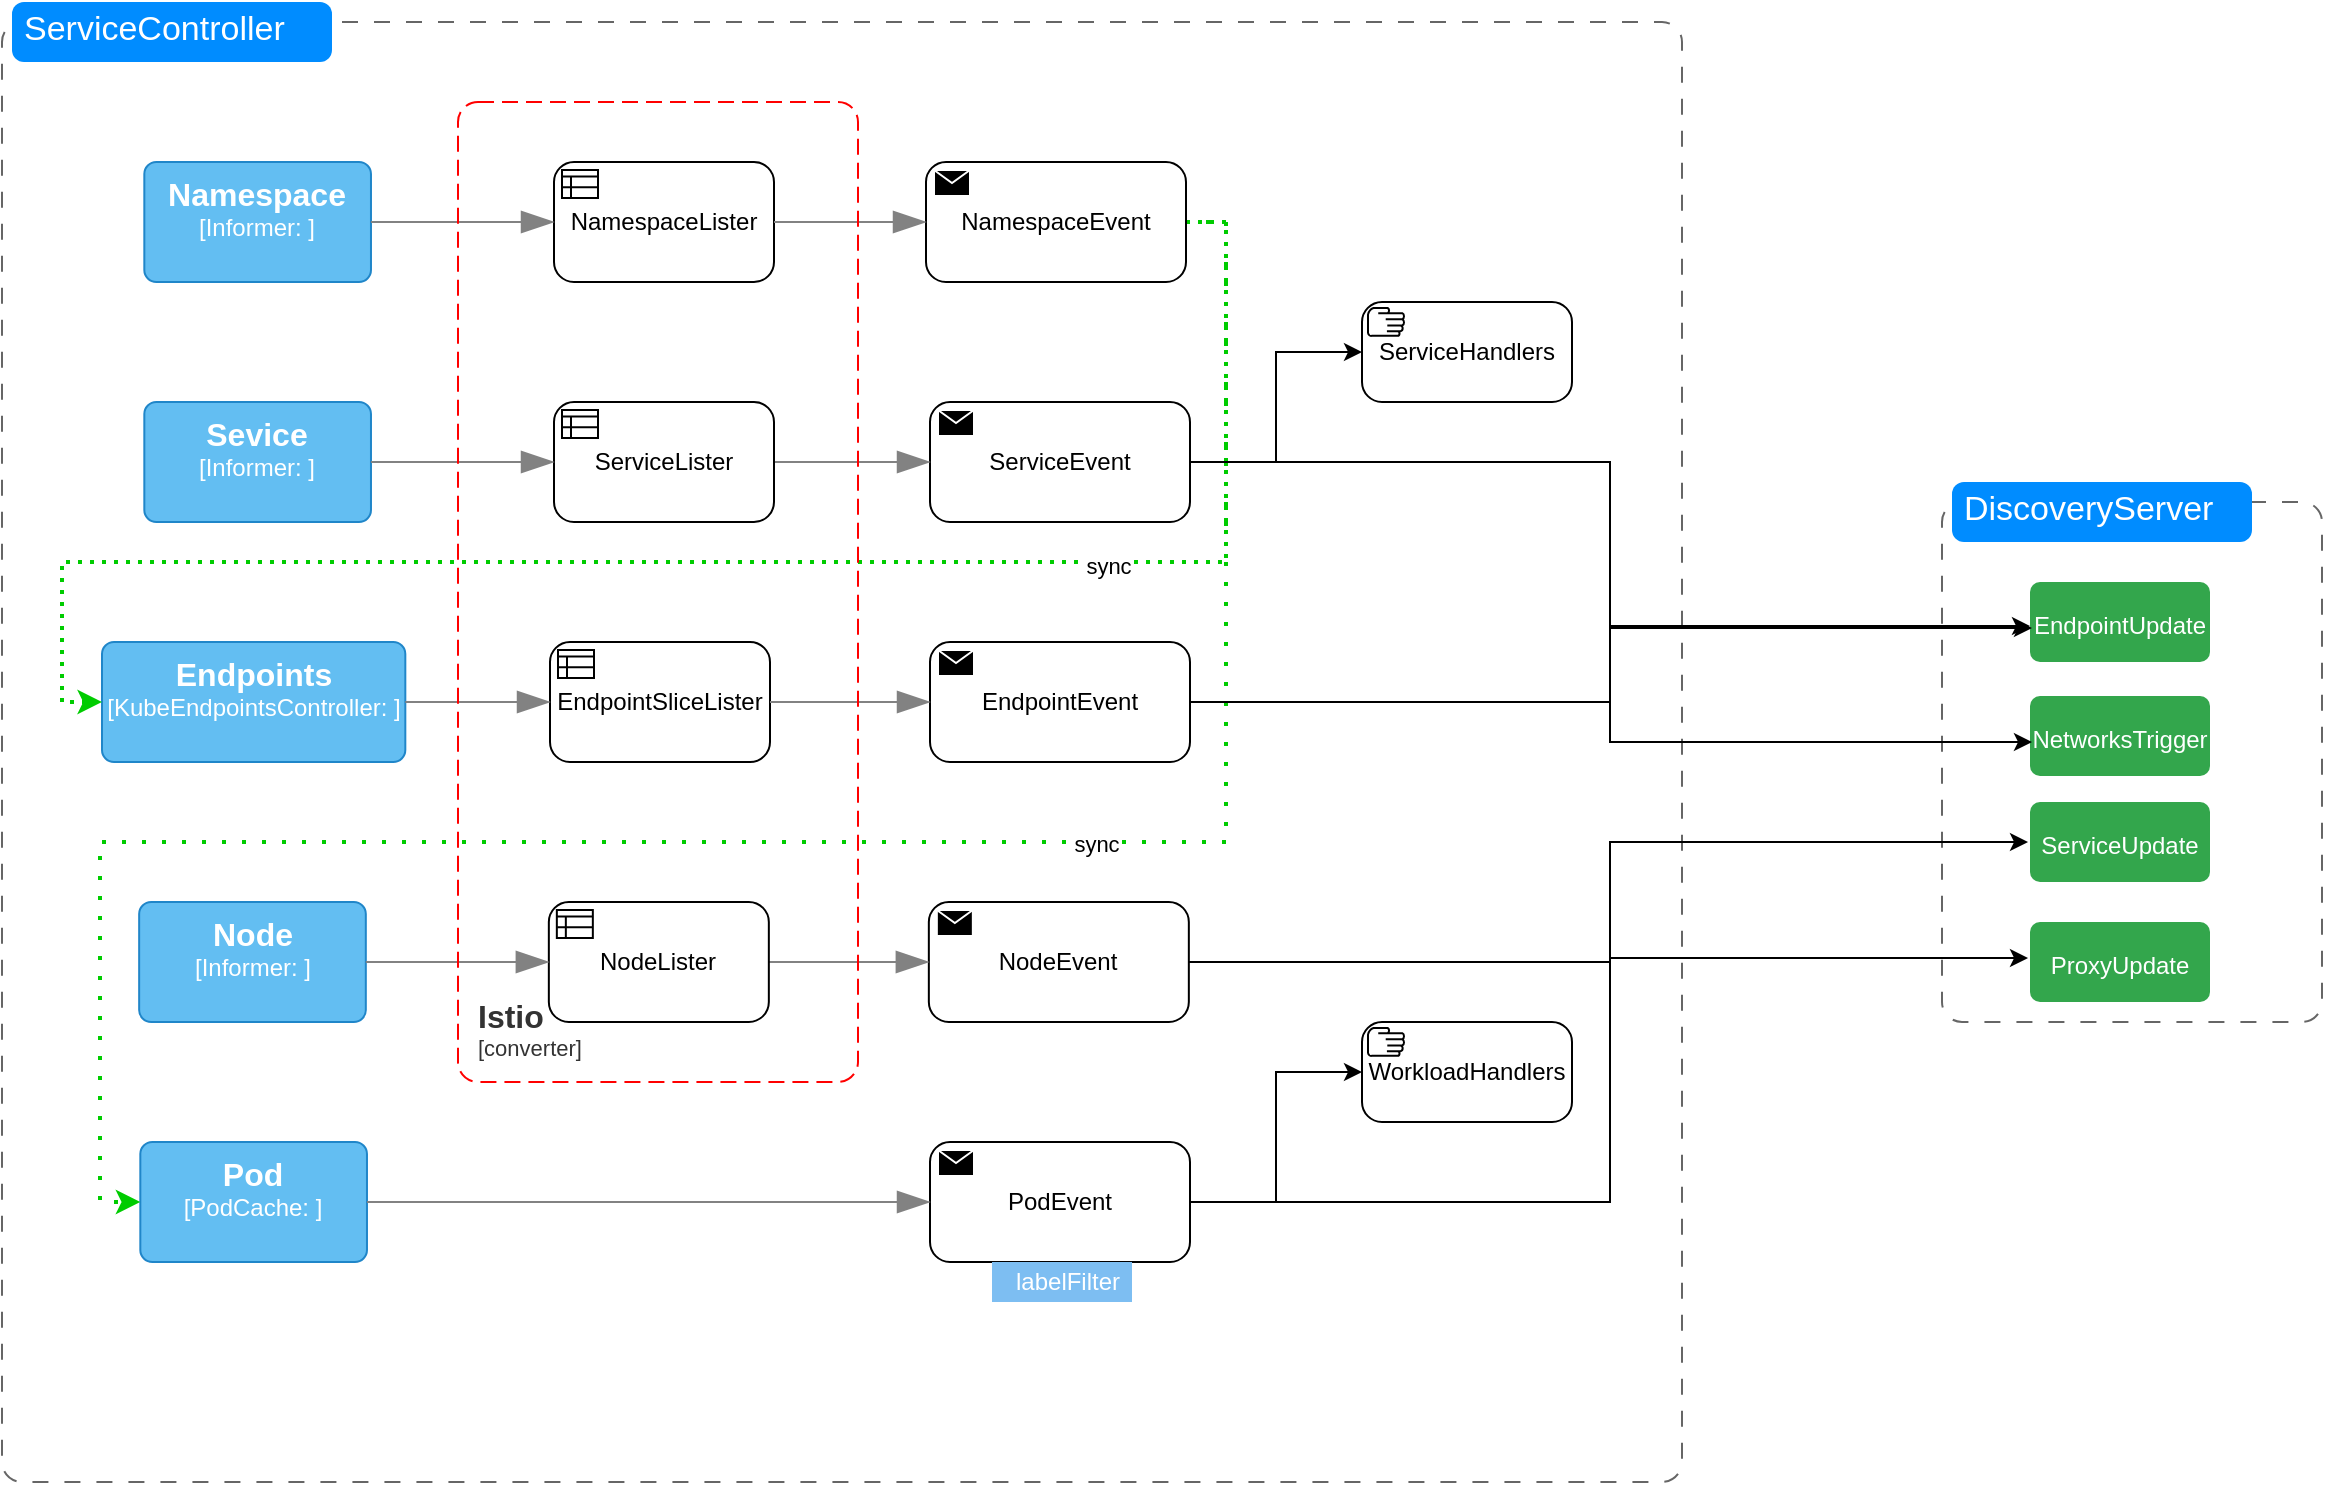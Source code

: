 <mxfile version="21.3.8" type="github">
  <diagram name="第 1 页" id="6w_RUWlSzRC_xdGTks5t">
    <mxGraphModel dx="1434" dy="796" grid="1" gridSize="10" guides="1" tooltips="1" connect="1" arrows="1" fold="1" page="1" pageScale="1" pageWidth="827" pageHeight="1169" math="0" shadow="0">
      <root>
        <mxCell id="0" />
        <mxCell id="1" parent="0" />
        <mxCell id="p8ZNJeQfTnOQerX0WRQx-1" value="" style="shape=mxgraph.mockup.containers.marginRect;rectMarginTop=10;strokeColor=#666666;strokeWidth=1;dashed=1;rounded=1;arcSize=5;recursiveResize=0;html=1;whiteSpace=wrap;rotatable=0;resizeHeight=1;resizeWidth=1;dashPattern=8 8;" parent="1" vertex="1">
          <mxGeometry x="30" y="50" width="840" height="740" as="geometry" />
        </mxCell>
        <mxCell id="p8ZNJeQfTnOQerX0WRQx-2" value="ServiceController" style="shape=rect;strokeColor=none;fillColor=#008cff;strokeWidth=1;dashed=0;rounded=1;arcSize=20;fontColor=#ffffff;fontSize=17;spacing=2;spacingTop=-2;align=left;autosize=1;spacingLeft=4;resizeWidth=0;resizeHeight=0;perimeter=none;html=1;whiteSpace=wrap;" parent="p8ZNJeQfTnOQerX0WRQx-1" vertex="1">
          <mxGeometry x="5" width="160" height="30" as="geometry" />
        </mxCell>
        <object placeholders="1" c4Name="Namespace" c4Type="Informer" c4Technology="" c4Description="" label="&lt;font style=&quot;font-size: 16px&quot;&gt;&lt;b&gt;%c4Name%&lt;/b&gt;&lt;/font&gt;&lt;div&gt;[%c4Type%: %c4Technology%]&lt;/div&gt;&lt;br&gt;&lt;div&gt;&lt;font style=&quot;font-size: 11px&quot;&gt;%c4Description%&lt;/font&gt;&lt;/div&gt;" id="p8ZNJeQfTnOQerX0WRQx-3">
          <mxCell style="rounded=1;whiteSpace=wrap;html=1;labelBackgroundColor=none;fillColor=#63BEF2;fontColor=#ffffff;align=center;arcSize=10;strokeColor=#2086C9;metaEdit=1;resizable=1;points=[[0.25,0,0],[0.5,0,0],[0.75,0,0],[1,0.25,0],[1,0.5,0],[1,0.75,0],[0.75,1,0],[0.5,1,0],[0.25,1,0],[0,0.75,0],[0,0.5,0],[0,0.25,0]];portConstraintRotation=0;recursiveResize=0;resizeWidth=1;resizeHeight=1;" parent="p8ZNJeQfTnOQerX0WRQx-1" vertex="1">
            <mxGeometry x="71.16" y="80" width="113.33" height="60" as="geometry" />
          </mxCell>
        </object>
        <object placeholders="1" c4Name="Sevice" c4Type="Informer" c4Technology="" c4Description="" label="&lt;font style=&quot;font-size: 16px&quot;&gt;&lt;b&gt;%c4Name%&lt;/b&gt;&lt;/font&gt;&lt;div&gt;[%c4Type%: %c4Technology%]&lt;/div&gt;&lt;br&gt;&lt;div&gt;&lt;font style=&quot;font-size: 11px&quot;&gt;%c4Description%&lt;/font&gt;&lt;/div&gt;" id="p8ZNJeQfTnOQerX0WRQx-4">
          <mxCell style="rounded=1;whiteSpace=wrap;html=1;labelBackgroundColor=none;fillColor=#63BEF2;fontColor=#ffffff;align=center;arcSize=10;strokeColor=#2086C9;metaEdit=1;resizable=1;points=[[0.25,0,0],[0.5,0,0],[0.75,0,0],[1,0.25,0],[1,0.5,0],[1,0.75,0],[0.75,1,0],[0.5,1,0],[0.25,1,0],[0,0.75,0],[0,0.5,0],[0,0.25,0]];portConstraintRotation=0;recursiveResize=0;resizeWidth=1;resizeHeight=1;" parent="p8ZNJeQfTnOQerX0WRQx-1" vertex="1">
            <mxGeometry x="71.16" y="200" width="113.33" height="60" as="geometry" />
          </mxCell>
        </object>
        <object placeholders="1" c4Name="Endpoints" c4Type="KubeEndpointsController" c4Technology="" c4Description="" label="&lt;font style=&quot;font-size: 16px&quot;&gt;&lt;b&gt;%c4Name%&lt;/b&gt;&lt;/font&gt;&lt;div&gt;[%c4Type%: %c4Technology%]&lt;/div&gt;&lt;br&gt;&lt;div&gt;&lt;font style=&quot;font-size: 11px&quot;&gt;%c4Description%&lt;/font&gt;&lt;/div&gt;" id="p8ZNJeQfTnOQerX0WRQx-5">
          <mxCell style="rounded=1;whiteSpace=wrap;html=1;labelBackgroundColor=none;fillColor=#63BEF2;fontColor=#ffffff;align=center;arcSize=10;strokeColor=#2086C9;metaEdit=1;resizable=1;points=[[0.25,0,0],[0.5,0,0],[0.75,0,0],[1,0.25,0],[1,0.5,0],[1,0.75,0],[0.75,1,0],[0.5,1,0],[0.25,1,0],[0,0.75,0],[0,0.5,0],[0,0.25,0]];portConstraintRotation=0;recursiveResize=0;resizeWidth=1;resizeHeight=1;" parent="p8ZNJeQfTnOQerX0WRQx-1" vertex="1">
            <mxGeometry x="50" y="320" width="151.66" height="60" as="geometry" />
          </mxCell>
        </object>
        <object placeholders="1" c4Name="Node" c4Type="Informer" c4Technology="" c4Description="" label="&lt;font style=&quot;font-size: 16px&quot;&gt;&lt;b&gt;%c4Name%&lt;/b&gt;&lt;/font&gt;&lt;div&gt;[%c4Type%: %c4Technology%]&lt;/div&gt;&lt;br&gt;&lt;div&gt;&lt;font style=&quot;font-size: 11px&quot;&gt;%c4Description%&lt;/font&gt;&lt;/div&gt;" id="p8ZNJeQfTnOQerX0WRQx-6">
          <mxCell style="rounded=1;whiteSpace=wrap;html=1;labelBackgroundColor=none;fillColor=#63BEF2;fontColor=#ffffff;align=center;arcSize=10;strokeColor=#2086C9;metaEdit=1;resizable=1;points=[[0.25,0,0],[0.5,0,0],[0.75,0,0],[1,0.25,0],[1,0.5,0],[1,0.75,0],[0.75,1,0],[0.5,1,0],[0.25,1,0],[0,0.75,0],[0,0.5,0],[0,0.25,0]];portConstraintRotation=0;recursiveResize=0;resizeWidth=1;resizeHeight=1;" parent="p8ZNJeQfTnOQerX0WRQx-1" vertex="1">
            <mxGeometry x="68.58" y="450" width="113.33" height="60" as="geometry" />
          </mxCell>
        </object>
        <object placeholders="1" c4Name="Pod" c4Type="PodCache" c4Technology="" c4Description="" label="&lt;font style=&quot;font-size: 16px&quot;&gt;&lt;b&gt;%c4Name%&lt;/b&gt;&lt;/font&gt;&lt;div&gt;[%c4Type%: %c4Technology%]&lt;/div&gt;&lt;br&gt;&lt;div&gt;&lt;font style=&quot;font-size: 11px&quot;&gt;%c4Description%&lt;/font&gt;&lt;/div&gt;" id="p8ZNJeQfTnOQerX0WRQx-7">
          <mxCell style="rounded=1;whiteSpace=wrap;html=1;labelBackgroundColor=none;fillColor=#63BEF2;fontColor=#ffffff;align=center;arcSize=10;strokeColor=#2086C9;metaEdit=1;resizable=1;points=[[0.25,0,0],[0.5,0,0],[0.75,0,0],[1,0.25,0],[1,0.5,0],[1,0.75,0],[0.75,1,0],[0.5,1,0],[0.25,1,0],[0,0.75,0],[0,0.5,0],[0,0.25,0]];portConstraintRotation=0;recursiveResize=0;resizeWidth=1;resizeHeight=1;" parent="p8ZNJeQfTnOQerX0WRQx-1" vertex="1">
            <mxGeometry x="69.16" y="570" width="113.33" height="60" as="geometry" />
          </mxCell>
        </object>
        <mxCell id="XNZkqj0yP9n95ekBdkAo-1" style="edgeStyle=orthogonalEdgeStyle;rounded=0;orthogonalLoop=1;jettySize=auto;html=1;exitX=1;exitY=0.5;exitDx=0;exitDy=0;exitPerimeter=0;entryX=0;entryY=0.5;entryDx=0;entryDy=0;entryPerimeter=0;dashed=1;dashPattern=1 2;strokeColor=#00CC00;strokeWidth=2;" edge="1" parent="p8ZNJeQfTnOQerX0WRQx-1" source="p8ZNJeQfTnOQerX0WRQx-8" target="p8ZNJeQfTnOQerX0WRQx-5">
          <mxGeometry relative="1" as="geometry">
            <Array as="points">
              <mxPoint x="612" y="110" />
              <mxPoint x="612" y="280" />
              <mxPoint x="30" y="280" />
              <mxPoint x="30" y="350" />
            </Array>
          </mxGeometry>
        </mxCell>
        <mxCell id="XNZkqj0yP9n95ekBdkAo-2" value="sync" style="edgeLabel;html=1;align=center;verticalAlign=middle;resizable=0;points=[];" vertex="1" connectable="0" parent="XNZkqj0yP9n95ekBdkAo-1">
          <mxGeometry x="-0.422" y="2" relative="1" as="geometry">
            <mxPoint as="offset" />
          </mxGeometry>
        </mxCell>
        <mxCell id="XNZkqj0yP9n95ekBdkAo-3" style="edgeStyle=orthogonalEdgeStyle;rounded=0;orthogonalLoop=1;jettySize=auto;html=1;exitX=1;exitY=0.5;exitDx=0;exitDy=0;exitPerimeter=0;entryX=0;entryY=0.5;entryDx=0;entryDy=0;entryPerimeter=0;dashed=1;dashPattern=1 4;strokeColor=#00CC00;strokeWidth=2;" edge="1" parent="p8ZNJeQfTnOQerX0WRQx-1" source="p8ZNJeQfTnOQerX0WRQx-8" target="p8ZNJeQfTnOQerX0WRQx-7">
          <mxGeometry relative="1" as="geometry">
            <Array as="points">
              <mxPoint x="612" y="110" />
              <mxPoint x="612" y="420" />
              <mxPoint x="49" y="420" />
              <mxPoint x="49" y="600" />
            </Array>
          </mxGeometry>
        </mxCell>
        <mxCell id="XNZkqj0yP9n95ekBdkAo-4" value="sync" style="edgeLabel;html=1;align=center;verticalAlign=middle;resizable=0;points=[];" vertex="1" connectable="0" parent="XNZkqj0yP9n95ekBdkAo-3">
          <mxGeometry x="-0.277" y="1" relative="1" as="geometry">
            <mxPoint as="offset" />
          </mxGeometry>
        </mxCell>
        <mxCell id="p8ZNJeQfTnOQerX0WRQx-8" value="NamespaceEvent" style="points=[[0.25,0,0],[0.5,0,0],[0.75,0,0],[1,0.25,0],[1,0.5,0],[1,0.75,0],[0.75,1,0],[0.5,1,0],[0.25,1,0],[0,0.75,0],[0,0.5,0],[0,0.25,0]];shape=mxgraph.bpmn.task;whiteSpace=wrap;rectStyle=rounded;size=10;html=1;container=1;expand=0;collapsible=0;taskMarker=send;" parent="p8ZNJeQfTnOQerX0WRQx-1" vertex="1">
          <mxGeometry x="462" y="80" width="130" height="60" as="geometry" />
        </mxCell>
        <mxCell id="XNZkqj0yP9n95ekBdkAo-12" style="edgeStyle=orthogonalEdgeStyle;rounded=0;orthogonalLoop=1;jettySize=auto;html=1;exitX=1;exitY=0.5;exitDx=0;exitDy=0;exitPerimeter=0;entryX=0;entryY=0.5;entryDx=0;entryDy=0;entryPerimeter=0;" edge="1" parent="p8ZNJeQfTnOQerX0WRQx-1" source="p8ZNJeQfTnOQerX0WRQx-11" target="XNZkqj0yP9n95ekBdkAo-11">
          <mxGeometry relative="1" as="geometry" />
        </mxCell>
        <mxCell id="p8ZNJeQfTnOQerX0WRQx-11" value="ServiceEvent" style="points=[[0.25,0,0],[0.5,0,0],[0.75,0,0],[1,0.25,0],[1,0.5,0],[1,0.75,0],[0.75,1,0],[0.5,1,0],[0.25,1,0],[0,0.75,0],[0,0.5,0],[0,0.25,0]];shape=mxgraph.bpmn.task;whiteSpace=wrap;rectStyle=rounded;size=10;html=1;container=1;expand=0;collapsible=0;taskMarker=send;" parent="p8ZNJeQfTnOQerX0WRQx-1" vertex="1">
          <mxGeometry x="464" y="200" width="130" height="60" as="geometry" />
        </mxCell>
        <object placeholders="1" c4Type="Relationship" id="p8ZNJeQfTnOQerX0WRQx-12">
          <mxCell style="endArrow=blockThin;html=1;fontSize=10;fontColor=#404040;strokeWidth=1;endFill=1;strokeColor=#828282;elbow=vertical;metaEdit=1;endSize=14;startSize=14;jumpStyle=arc;jumpSize=16;rounded=0;edgeStyle=orthogonalEdgeStyle;exitX=1;exitY=0.5;exitDx=0;exitDy=0;exitPerimeter=0;entryX=0;entryY=0.5;entryDx=0;entryDy=0;entryPerimeter=0;" parent="p8ZNJeQfTnOQerX0WRQx-1" source="p8ZNJeQfTnOQerX0WRQx-29" target="p8ZNJeQfTnOQerX0WRQx-11" edge="1">
            <mxGeometry width="240" relative="1" as="geometry">
              <mxPoint x="192" y="110" as="sourcePoint" />
              <mxPoint x="240" y="190" as="targetPoint" />
              <Array as="points" />
            </mxGeometry>
          </mxCell>
        </object>
        <mxCell id="p8ZNJeQfTnOQerX0WRQx-13" value="EndpointEvent" style="points=[[0.25,0,0],[0.5,0,0],[0.75,0,0],[1,0.25,0],[1,0.5,0],[1,0.75,0],[0.75,1,0],[0.5,1,0],[0.25,1,0],[0,0.75,0],[0,0.5,0],[0,0.25,0]];shape=mxgraph.bpmn.task;whiteSpace=wrap;rectStyle=rounded;size=10;html=1;container=1;expand=0;collapsible=0;taskMarker=send;" parent="p8ZNJeQfTnOQerX0WRQx-1" vertex="1">
          <mxGeometry x="464" y="320" width="130" height="60" as="geometry" />
        </mxCell>
        <mxCell id="p8ZNJeQfTnOQerX0WRQx-16" value="NodeEvent" style="points=[[0.25,0,0],[0.5,0,0],[0.75,0,0],[1,0.25,0],[1,0.5,0],[1,0.75,0],[0.75,1,0],[0.5,1,0],[0.25,1,0],[0,0.75,0],[0,0.5,0],[0,0.25,0]];shape=mxgraph.bpmn.task;whiteSpace=wrap;rectStyle=rounded;size=10;html=1;container=1;expand=0;collapsible=0;taskMarker=send;" parent="p8ZNJeQfTnOQerX0WRQx-1" vertex="1">
          <mxGeometry x="463.42" y="450" width="130" height="60" as="geometry" />
        </mxCell>
        <object placeholders="1" c4Type="Relationship" id="p8ZNJeQfTnOQerX0WRQx-18">
          <mxCell style="endArrow=blockThin;html=1;fontSize=10;fontColor=#404040;strokeWidth=1;endFill=1;strokeColor=#828282;elbow=vertical;metaEdit=1;endSize=14;startSize=14;jumpStyle=arc;jumpSize=16;rounded=0;exitX=1;exitY=0.5;exitDx=0;exitDy=0;exitPerimeter=0;entryX=0;entryY=0.5;entryDx=0;entryDy=0;entryPerimeter=0;" parent="p8ZNJeQfTnOQerX0WRQx-1" source="p8ZNJeQfTnOQerX0WRQx-32" target="p8ZNJeQfTnOQerX0WRQx-16" edge="1">
            <mxGeometry width="240" relative="1" as="geometry">
              <mxPoint x="212" y="290" as="sourcePoint" />
              <mxPoint x="274" y="290" as="targetPoint" />
            </mxGeometry>
          </mxCell>
        </object>
        <mxCell id="XNZkqj0yP9n95ekBdkAo-32" style="edgeStyle=orthogonalEdgeStyle;rounded=0;orthogonalLoop=1;jettySize=auto;html=1;exitX=1;exitY=0.5;exitDx=0;exitDy=0;exitPerimeter=0;entryX=0;entryY=0.5;entryDx=0;entryDy=0;entryPerimeter=0;" edge="1" parent="p8ZNJeQfTnOQerX0WRQx-1" source="p8ZNJeQfTnOQerX0WRQx-19" target="XNZkqj0yP9n95ekBdkAo-31">
          <mxGeometry relative="1" as="geometry" />
        </mxCell>
        <mxCell id="p8ZNJeQfTnOQerX0WRQx-19" value="PodEvent" style="points=[[0.25,0,0],[0.5,0,0],[0.75,0,0],[1,0.25,0],[1,0.5,0],[1,0.75,0],[0.75,1,0],[0.5,1,0],[0.25,1,0],[0,0.75,0],[0,0.5,0],[0,0.25,0]];shape=mxgraph.bpmn.task;whiteSpace=wrap;rectStyle=rounded;size=10;html=1;container=1;expand=0;collapsible=0;taskMarker=send;" parent="p8ZNJeQfTnOQerX0WRQx-1" vertex="1">
          <mxGeometry x="464" y="570" width="130" height="60" as="geometry" />
        </mxCell>
        <object placeholders="1" c4Type="Relationship" id="p8ZNJeQfTnOQerX0WRQx-20">
          <mxCell style="endArrow=blockThin;html=1;fontSize=10;fontColor=#404040;strokeWidth=1;endFill=1;strokeColor=#828282;elbow=vertical;metaEdit=1;endSize=14;startSize=14;jumpStyle=arc;jumpSize=16;rounded=0;exitX=1;exitY=0.5;exitDx=0;exitDy=0;exitPerimeter=0;entryX=0;entryY=0.5;entryDx=0;entryDy=0;entryPerimeter=0;" parent="p8ZNJeQfTnOQerX0WRQx-1" source="p8ZNJeQfTnOQerX0WRQx-7" target="p8ZNJeQfTnOQerX0WRQx-19" edge="1">
            <mxGeometry width="240" relative="1" as="geometry">
              <mxPoint x="192" y="375" as="sourcePoint" />
              <mxPoint x="274" y="375" as="targetPoint" />
            </mxGeometry>
          </mxCell>
        </object>
        <mxCell id="p8ZNJeQfTnOQerX0WRQx-25" value="NamespaceLister" style="points=[[0.25,0,0],[0.5,0,0],[0.75,0,0],[1,0.25,0],[1,0.5,0],[1,0.75,0],[0.75,1,0],[0.5,1,0],[0.25,1,0],[0,0.75,0],[0,0.5,0],[0,0.25,0]];shape=mxgraph.bpmn.task;whiteSpace=wrap;rectStyle=rounded;size=10;html=1;container=1;expand=0;collapsible=0;taskMarker=businessRule;" parent="p8ZNJeQfTnOQerX0WRQx-1" vertex="1">
          <mxGeometry x="276" y="80" width="110" height="60" as="geometry" />
        </mxCell>
        <object placeholders="1" c4Type="Relationship" id="p8ZNJeQfTnOQerX0WRQx-26">
          <mxCell style="endArrow=blockThin;html=1;fontSize=10;fontColor=#404040;strokeWidth=1;endFill=1;strokeColor=#828282;elbow=vertical;metaEdit=1;endSize=14;startSize=14;jumpStyle=arc;jumpSize=16;rounded=0;edgeStyle=orthogonalEdgeStyle;exitX=1;exitY=0.5;exitDx=0;exitDy=0;exitPerimeter=0;entryX=0;entryY=0.5;entryDx=0;entryDy=0;entryPerimeter=0;" parent="p8ZNJeQfTnOQerX0WRQx-1" source="p8ZNJeQfTnOQerX0WRQx-3" target="p8ZNJeQfTnOQerX0WRQx-25" edge="1">
            <mxGeometry width="240" relative="1" as="geometry">
              <mxPoint x="192" y="330" as="sourcePoint" />
              <mxPoint x="274" y="100" as="targetPoint" />
              <Array as="points" />
            </mxGeometry>
          </mxCell>
        </object>
        <object placeholders="1" c4Type="Relationship" id="p8ZNJeQfTnOQerX0WRQx-28">
          <mxCell style="endArrow=blockThin;html=1;fontSize=10;fontColor=#404040;strokeWidth=1;endFill=1;strokeColor=#828282;elbow=vertical;metaEdit=1;endSize=14;startSize=14;jumpStyle=arc;jumpSize=16;rounded=0;exitX=1;exitY=0.5;exitDx=0;exitDy=0;exitPerimeter=0;" parent="p8ZNJeQfTnOQerX0WRQx-1" source="p8ZNJeQfTnOQerX0WRQx-25" target="p8ZNJeQfTnOQerX0WRQx-8" edge="1">
            <mxGeometry width="240" relative="1" as="geometry">
              <mxPoint x="192" y="110" as="sourcePoint" />
              <mxPoint x="284" y="110" as="targetPoint" />
            </mxGeometry>
          </mxCell>
        </object>
        <mxCell id="p8ZNJeQfTnOQerX0WRQx-29" value="ServiceLister" style="points=[[0.25,0,0],[0.5,0,0],[0.75,0,0],[1,0.25,0],[1,0.5,0],[1,0.75,0],[0.75,1,0],[0.5,1,0],[0.25,1,0],[0,0.75,0],[0,0.5,0],[0,0.25,0]];shape=mxgraph.bpmn.task;whiteSpace=wrap;rectStyle=rounded;size=10;html=1;container=1;expand=0;collapsible=0;taskMarker=businessRule;" parent="p8ZNJeQfTnOQerX0WRQx-1" vertex="1">
          <mxGeometry x="276" y="200" width="110" height="60" as="geometry" />
        </mxCell>
        <mxCell id="p8ZNJeQfTnOQerX0WRQx-30" value="" style="endArrow=blockThin;html=1;fontSize=10;fontColor=#404040;strokeWidth=1;endFill=1;strokeColor=#828282;elbow=vertical;metaEdit=1;endSize=14;startSize=14;jumpStyle=arc;jumpSize=16;rounded=0;edgeStyle=orthogonalEdgeStyle;exitX=1;exitY=0.5;exitDx=0;exitDy=0;exitPerimeter=0;entryX=0;entryY=0.5;entryDx=0;entryDy=0;entryPerimeter=0;" parent="p8ZNJeQfTnOQerX0WRQx-1" source="p8ZNJeQfTnOQerX0WRQx-4" target="p8ZNJeQfTnOQerX0WRQx-29" edge="1">
          <mxGeometry width="240" relative="1" as="geometry">
            <mxPoint x="212" y="370" as="sourcePoint" />
            <mxPoint x="492" y="370" as="targetPoint" />
            <Array as="points" />
          </mxGeometry>
        </mxCell>
        <mxCell id="p8ZNJeQfTnOQerX0WRQx-31" value="EndpointSliceLister" style="points=[[0.25,0,0],[0.5,0,0],[0.75,0,0],[1,0.25,0],[1,0.5,0],[1,0.75,0],[0.75,1,0],[0.5,1,0],[0.25,1,0],[0,0.75,0],[0,0.5,0],[0,0.25,0]];shape=mxgraph.bpmn.task;whiteSpace=wrap;rectStyle=rounded;size=10;html=1;container=1;expand=0;collapsible=0;taskMarker=businessRule;" parent="p8ZNJeQfTnOQerX0WRQx-1" vertex="1">
          <mxGeometry x="274" y="320" width="110" height="60" as="geometry" />
        </mxCell>
        <mxCell id="p8ZNJeQfTnOQerX0WRQx-32" value="NodeLister" style="points=[[0.25,0,0],[0.5,0,0],[0.75,0,0],[1,0.25,0],[1,0.5,0],[1,0.75,0],[0.75,1,0],[0.5,1,0],[0.25,1,0],[0,0.75,0],[0,0.5,0],[0,0.25,0]];shape=mxgraph.bpmn.task;whiteSpace=wrap;rectStyle=rounded;size=10;html=1;container=1;expand=0;collapsible=0;taskMarker=businessRule;" parent="p8ZNJeQfTnOQerX0WRQx-1" vertex="1">
          <mxGeometry x="273.42" y="450" width="110" height="60" as="geometry" />
        </mxCell>
        <mxCell id="p8ZNJeQfTnOQerX0WRQx-33" value="" style="endArrow=blockThin;html=1;fontSize=10;fontColor=#404040;strokeWidth=1;endFill=1;strokeColor=#828282;elbow=vertical;metaEdit=1;endSize=14;startSize=14;jumpStyle=arc;jumpSize=16;rounded=0;exitX=1;exitY=0.5;exitDx=0;exitDy=0;exitPerimeter=0;entryX=0;entryY=0.5;entryDx=0;entryDy=0;entryPerimeter=0;" parent="p8ZNJeQfTnOQerX0WRQx-1" source="p8ZNJeQfTnOQerX0WRQx-6" target="p8ZNJeQfTnOQerX0WRQx-32" edge="1">
          <mxGeometry width="240" relative="1" as="geometry">
            <mxPoint x="212" y="545" as="sourcePoint" />
            <mxPoint x="494" y="545" as="targetPoint" />
          </mxGeometry>
        </mxCell>
        <mxCell id="p8ZNJeQfTnOQerX0WRQx-34" value="" style="endArrow=blockThin;html=1;fontSize=10;fontColor=#404040;strokeWidth=1;endFill=1;strokeColor=#828282;elbow=vertical;metaEdit=1;endSize=14;startSize=14;jumpStyle=arc;jumpSize=16;rounded=0;exitX=1;exitY=0.5;exitDx=0;exitDy=0;exitPerimeter=0;" parent="p8ZNJeQfTnOQerX0WRQx-1" source="p8ZNJeQfTnOQerX0WRQx-5" target="p8ZNJeQfTnOQerX0WRQx-31" edge="1">
          <mxGeometry width="240" relative="1" as="geometry">
            <mxPoint x="192" y="505" as="sourcePoint" />
            <mxPoint x="284" y="505" as="targetPoint" />
          </mxGeometry>
        </mxCell>
        <mxCell id="p8ZNJeQfTnOQerX0WRQx-35" value="" style="endArrow=blockThin;html=1;fontSize=10;fontColor=#404040;strokeWidth=1;endFill=1;strokeColor=#828282;elbow=vertical;metaEdit=1;endSize=14;startSize=14;jumpStyle=arc;jumpSize=16;rounded=0;exitX=1;exitY=0.5;exitDx=0;exitDy=0;exitPerimeter=0;entryX=0;entryY=0.5;entryDx=0;entryDy=0;entryPerimeter=0;" parent="p8ZNJeQfTnOQerX0WRQx-1" source="p8ZNJeQfTnOQerX0WRQx-31" target="p8ZNJeQfTnOQerX0WRQx-13" edge="1">
          <mxGeometry width="240" relative="1" as="geometry">
            <mxPoint x="212" y="370" as="sourcePoint" />
            <mxPoint x="284" y="370" as="targetPoint" />
          </mxGeometry>
        </mxCell>
        <object placeholders="1" c4Name="Istio" c4Type="converter" c4Application="converter" label="&lt;font style=&quot;font-size: 16px&quot;&gt;&lt;b&gt;&lt;div style=&quot;text-align: left&quot;&gt;%c4Name%&lt;/div&gt;&lt;/b&gt;&lt;/font&gt;&lt;div style=&quot;text-align: left&quot;&gt;[%c4Application%]&lt;/div&gt;" id="p8ZNJeQfTnOQerX0WRQx-36">
          <mxCell style="rounded=1;fontSize=11;whiteSpace=wrap;html=1;dashed=1;arcSize=20;fillColor=none;strokeColor=#FF0000;fontColor=#333333;labelBackgroundColor=none;align=left;verticalAlign=bottom;labelBorderColor=none;spacingTop=0;spacing=10;dashPattern=8 4;metaEdit=1;rotatable=0;perimeter=rectanglePerimeter;noLabel=0;labelPadding=0;allowArrows=0;connectable=0;expand=0;recursiveResize=0;editable=1;pointerEvents=0;absoluteArcSize=1;points=[[0.25,0,0],[0.5,0,0],[0.75,0,0],[1,0.25,0],[1,0.5,0],[1,0.75,0],[0.75,1,0],[0.5,1,0],[0.25,1,0],[0,0.75,0],[0,0.5,0],[0,0.25,0]];" parent="p8ZNJeQfTnOQerX0WRQx-1" vertex="1">
            <mxGeometry x="228" y="50" width="200" height="490" as="geometry" />
          </mxCell>
        </object>
        <mxCell id="XNZkqj0yP9n95ekBdkAo-11" value="ServiceHandlers" style="points=[[0.25,0,0],[0.5,0,0],[0.75,0,0],[1,0.25,0],[1,0.5,0],[1,0.75,0],[0.75,1,0],[0.5,1,0],[0.25,1,0],[0,0.75,0],[0,0.5,0],[0,0.25,0]];shape=mxgraph.bpmn.task;whiteSpace=wrap;rectStyle=rounded;size=10;html=1;container=1;expand=0;collapsible=0;taskMarker=manual;" vertex="1" parent="p8ZNJeQfTnOQerX0WRQx-1">
          <mxGeometry x="680" y="150" width="105" height="50" as="geometry" />
        </mxCell>
        <mxCell id="XNZkqj0yP9n95ekBdkAo-17" value="" style="shape=table;startSize=30;container=1;collapsible=0;childLayout=tableLayout;fontSize=16;align=left;verticalAlign=top;fillColor=none;strokeColor=none;fontColor=#4D4D4D;fontStyle=1;spacingLeft=6;spacing=0;resizable=1;resizeWidth=1;resizeHeight=1;" vertex="1" parent="p8ZNJeQfTnOQerX0WRQx-1">
          <mxGeometry x="495" y="600" width="70" height="50" as="geometry" />
        </mxCell>
        <mxCell id="XNZkqj0yP9n95ekBdkAo-24" value="" style="shape=tableRow;horizontal=0;startSize=0;swimlaneHead=0;swimlaneBody=0;strokeColor=inherit;top=0;left=0;bottom=0;right=0;collapsible=0;dropTarget=0;fillColor=none;points=[[0,0.5],[1,0.5]];portConstraint=eastwest;fontSize=12;" vertex="1" parent="XNZkqj0yP9n95ekBdkAo-17">
          <mxGeometry y="30" width="70" height="20" as="geometry" />
        </mxCell>
        <mxCell id="XNZkqj0yP9n95ekBdkAo-25" value="labelFilter" style="shape=partialRectangle;html=1;whiteSpace=wrap;connectable=0;strokeColor=inherit;overflow=hidden;fillColor=#7dbef2;top=0;left=0;bottom=0;right=0;pointerEvents=1;fontSize=12;align=left;fontColor=#FFFFFF;gradientColor=none;spacingLeft=10;spacingRight=4;" vertex="1" parent="XNZkqj0yP9n95ekBdkAo-24">
          <mxGeometry width="70" height="20" as="geometry">
            <mxRectangle width="70" height="20" as="alternateBounds" />
          </mxGeometry>
        </mxCell>
        <mxCell id="XNZkqj0yP9n95ekBdkAo-31" value="WorkloadHandlers" style="points=[[0.25,0,0],[0.5,0,0],[0.75,0,0],[1,0.25,0],[1,0.5,0],[1,0.75,0],[0.75,1,0],[0.5,1,0],[0.25,1,0],[0,0.75,0],[0,0.5,0],[0,0.25,0]];shape=mxgraph.bpmn.task;whiteSpace=wrap;rectStyle=rounded;size=10;html=1;container=1;expand=0;collapsible=0;taskMarker=manual;" vertex="1" parent="p8ZNJeQfTnOQerX0WRQx-1">
          <mxGeometry x="680" y="510" width="105" height="50" as="geometry" />
        </mxCell>
        <mxCell id="XNZkqj0yP9n95ekBdkAo-6" value="" style="shape=mxgraph.mockup.containers.marginRect;rectMarginTop=10;strokeColor=#666666;strokeWidth=1;dashed=1;rounded=1;arcSize=5;recursiveResize=0;html=1;whiteSpace=wrap;dashPattern=8 8;" vertex="1" parent="1">
          <mxGeometry x="1000" y="290" width="190" height="270" as="geometry" />
        </mxCell>
        <mxCell id="XNZkqj0yP9n95ekBdkAo-7" value="DiscoveryServer" style="shape=rect;strokeColor=none;fillColor=#008cff;strokeWidth=1;dashed=0;rounded=1;arcSize=20;fontColor=#ffffff;fontSize=17;spacing=2;spacingTop=-2;align=left;autosize=1;spacingLeft=4;resizeWidth=0;resizeHeight=0;perimeter=none;html=1;whiteSpace=wrap;" vertex="1" parent="XNZkqj0yP9n95ekBdkAo-6">
          <mxGeometry x="5" width="150" height="30" as="geometry" />
        </mxCell>
        <mxCell id="XNZkqj0yP9n95ekBdkAo-13" value="&lt;font style=&quot;font-size: 12px;&quot;&gt;EndpointUpdate&lt;/font&gt;" style="html=1;shadow=0;dashed=0;shape=mxgraph.bootstrap.rrect;rSize=5;strokeColor=none;strokeWidth=1;fillColor=#33A64C;fontColor=#FFFFFF;whiteSpace=wrap;align=center;verticalAlign=middle;spacingLeft=0;fontStyle=0;fontSize=16;spacing=5;" vertex="1" parent="XNZkqj0yP9n95ekBdkAo-6">
          <mxGeometry x="44" y="50" width="90" height="40" as="geometry" />
        </mxCell>
        <mxCell id="XNZkqj0yP9n95ekBdkAo-14" value="&lt;font style=&quot;font-size: 12px;&quot;&gt;ServiceUpdate&lt;/font&gt;" style="html=1;shadow=0;dashed=0;shape=mxgraph.bootstrap.rrect;rSize=5;strokeColor=none;strokeWidth=1;fillColor=#33A64C;fontColor=#FFFFFF;whiteSpace=wrap;align=center;verticalAlign=middle;spacingLeft=0;fontStyle=0;fontSize=16;spacing=5;" vertex="1" parent="XNZkqj0yP9n95ekBdkAo-6">
          <mxGeometry x="44" y="160" width="90" height="40" as="geometry" />
        </mxCell>
        <mxCell id="XNZkqj0yP9n95ekBdkAo-33" value="&lt;font style=&quot;font-size: 12px;&quot;&gt;ProxyUpdate&lt;/font&gt;" style="html=1;shadow=0;dashed=0;shape=mxgraph.bootstrap.rrect;rSize=5;strokeColor=none;strokeWidth=1;fillColor=#33A64C;fontColor=#FFFFFF;whiteSpace=wrap;align=center;verticalAlign=middle;spacingLeft=0;fontStyle=0;fontSize=16;spacing=5;" vertex="1" parent="XNZkqj0yP9n95ekBdkAo-6">
          <mxGeometry x="44" y="220" width="90" height="40" as="geometry" />
        </mxCell>
        <mxCell id="XNZkqj0yP9n95ekBdkAo-35" value="&lt;font style=&quot;font-size: 12px;&quot;&gt;NetworksTrigger&lt;/font&gt;" style="html=1;shadow=0;dashed=0;shape=mxgraph.bootstrap.rrect;rSize=5;strokeColor=none;strokeWidth=1;fillColor=#33A64C;fontColor=#FFFFFF;whiteSpace=wrap;align=center;verticalAlign=middle;spacingLeft=0;fontStyle=0;fontSize=16;spacing=5;" vertex="1" parent="XNZkqj0yP9n95ekBdkAo-6">
          <mxGeometry x="44" y="107" width="90" height="40" as="geometry" />
        </mxCell>
        <mxCell id="XNZkqj0yP9n95ekBdkAo-10" style="edgeStyle=orthogonalEdgeStyle;rounded=0;orthogonalLoop=1;jettySize=auto;html=1;exitX=1;exitY=0.5;exitDx=0;exitDy=0;exitPerimeter=0;entryX=0;entryY=0.55;entryDx=0;entryDy=0;entryPerimeter=0;" edge="1" parent="1" source="p8ZNJeQfTnOQerX0WRQx-11" target="XNZkqj0yP9n95ekBdkAo-13">
          <mxGeometry relative="1" as="geometry">
            <mxPoint x="1034.18" y="280" as="targetPoint" />
          </mxGeometry>
        </mxCell>
        <mxCell id="XNZkqj0yP9n95ekBdkAo-15" style="edgeStyle=orthogonalEdgeStyle;rounded=0;orthogonalLoop=1;jettySize=auto;html=1;exitX=1;exitY=0.5;exitDx=0;exitDy=0;exitPerimeter=0;entryX=-0.011;entryY=0.5;entryDx=0;entryDy=0;entryPerimeter=0;" edge="1" parent="1" source="p8ZNJeQfTnOQerX0WRQx-16" target="XNZkqj0yP9n95ekBdkAo-14">
          <mxGeometry relative="1" as="geometry">
            <Array as="points">
              <mxPoint x="834" y="530" />
              <mxPoint x="834" y="470" />
            </Array>
          </mxGeometry>
        </mxCell>
        <mxCell id="XNZkqj0yP9n95ekBdkAo-16" style="edgeStyle=orthogonalEdgeStyle;rounded=0;orthogonalLoop=1;jettySize=auto;html=1;exitX=1;exitY=0.5;exitDx=0;exitDy=0;exitPerimeter=0;entryX=0.011;entryY=0.575;entryDx=0;entryDy=0;entryPerimeter=0;" edge="1" parent="1" source="p8ZNJeQfTnOQerX0WRQx-13" target="XNZkqj0yP9n95ekBdkAo-13">
          <mxGeometry relative="1" as="geometry" />
        </mxCell>
        <mxCell id="XNZkqj0yP9n95ekBdkAo-34" style="edgeStyle=orthogonalEdgeStyle;rounded=0;orthogonalLoop=1;jettySize=auto;html=1;exitX=1;exitY=0.5;exitDx=0;exitDy=0;exitPerimeter=0;entryX=-0.011;entryY=0.45;entryDx=0;entryDy=0;entryPerimeter=0;" edge="1" parent="1" source="p8ZNJeQfTnOQerX0WRQx-19" target="XNZkqj0yP9n95ekBdkAo-33">
          <mxGeometry relative="1" as="geometry" />
        </mxCell>
        <mxCell id="XNZkqj0yP9n95ekBdkAo-36" style="edgeStyle=orthogonalEdgeStyle;rounded=0;orthogonalLoop=1;jettySize=auto;html=1;exitX=1;exitY=0.5;exitDx=0;exitDy=0;exitPerimeter=0;entryX=0.011;entryY=0.575;entryDx=0;entryDy=0;entryPerimeter=0;" edge="1" parent="1" source="p8ZNJeQfTnOQerX0WRQx-11" target="XNZkqj0yP9n95ekBdkAo-35">
          <mxGeometry relative="1" as="geometry" />
        </mxCell>
      </root>
    </mxGraphModel>
  </diagram>
</mxfile>
